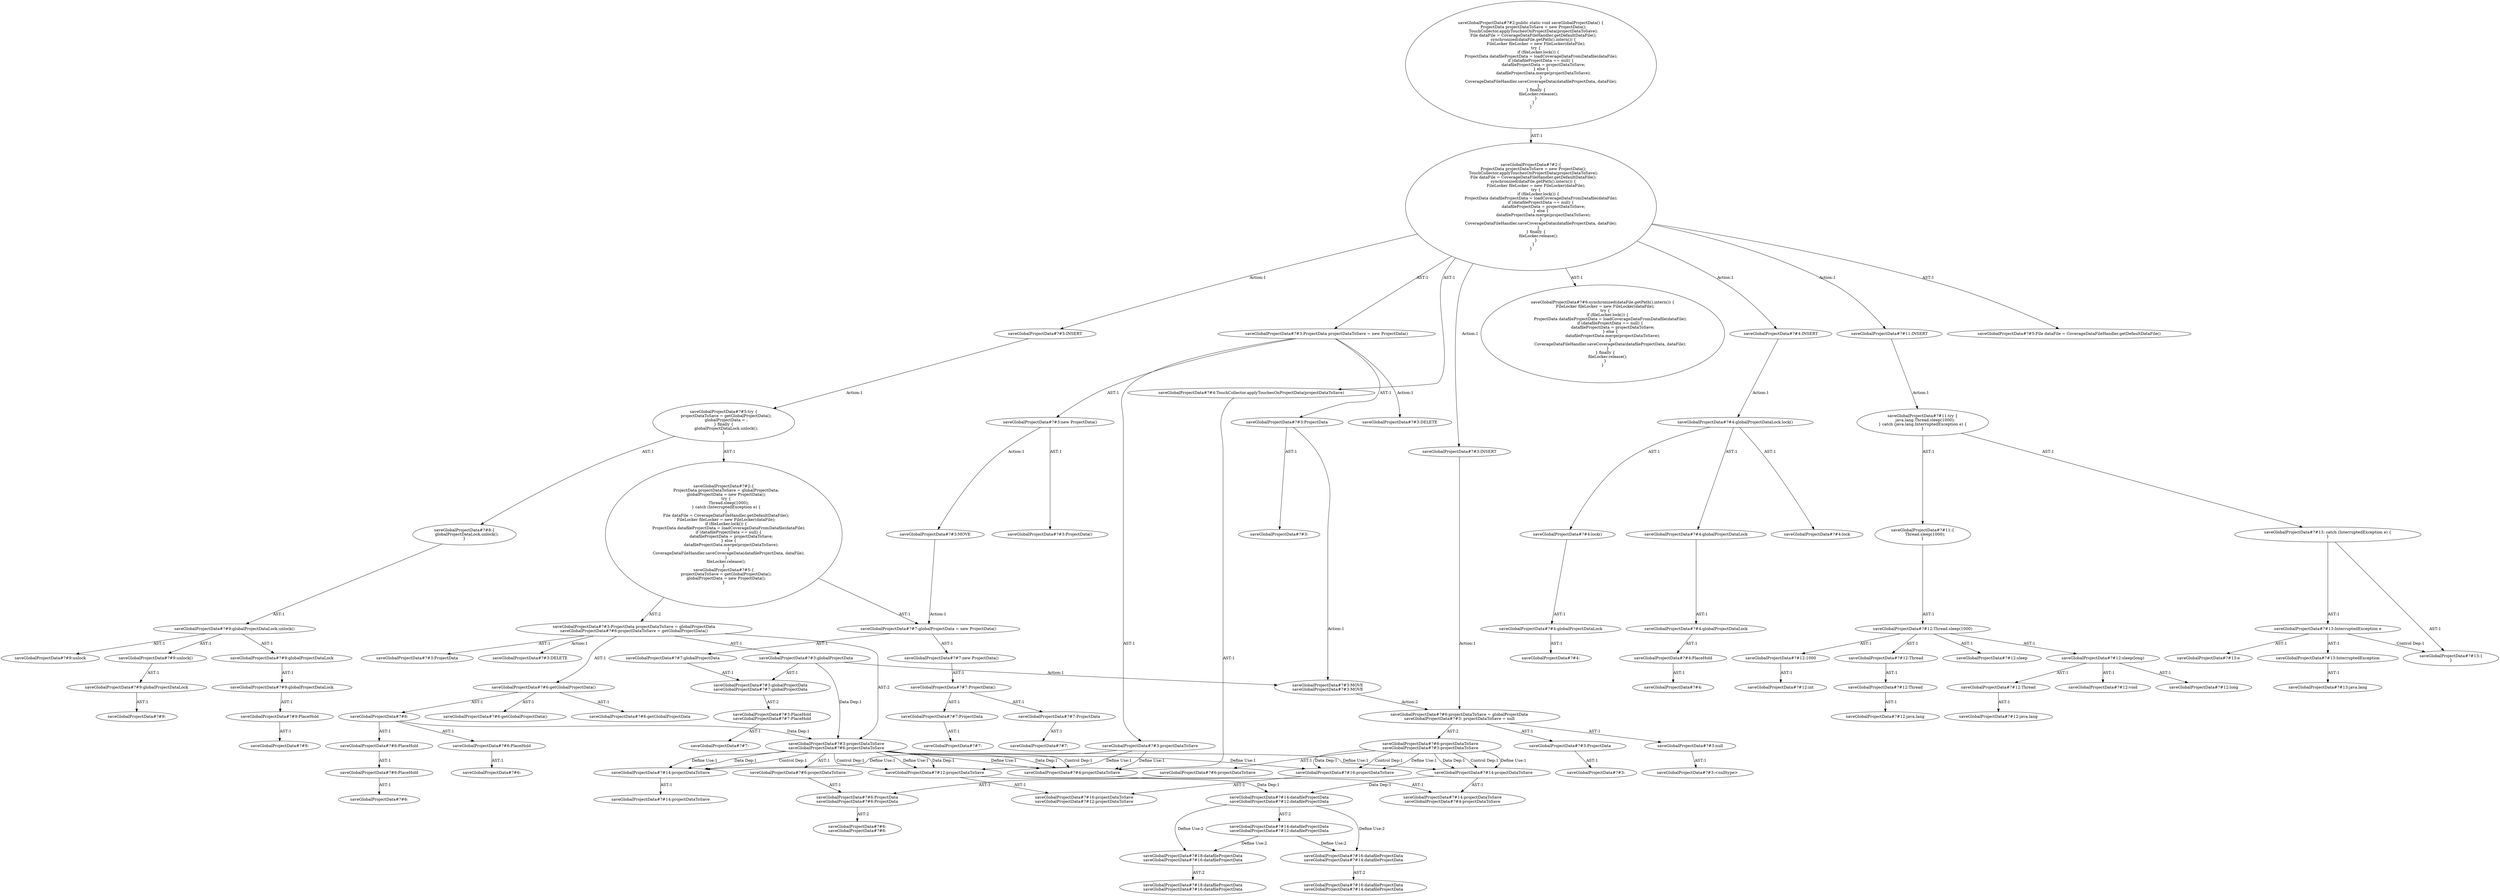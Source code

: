 digraph "Pattern" {
0 [label="saveGlobalProjectData#?#3:MOVE
saveGlobalProjectData#?#3:MOVE" shape=ellipse]
1 [label="saveGlobalProjectData#?#3:globalProjectData" shape=ellipse]
2 [label="saveGlobalProjectData#?#3:ProjectData projectDataToSave = globalProjectData
saveGlobalProjectData#?#6:projectDataToSave = getGlobalProjectData()" shape=ellipse]
3 [label="saveGlobalProjectData#?#2:\{
    ProjectData projectDataToSave = globalProjectData;
    globalProjectData = new ProjectData();
    try \{
        Thread.sleep(1000);
    \} catch (InterruptedException e) \{
    \}
    File dataFile = CoverageDataFileHandler.getDefaultDataFile();
    FileLocker fileLocker = new FileLocker(dataFile);
    if (fileLocker.lock()) \{
        ProjectData datafileProjectData = loadCoverageDataFromDatafile(dataFile);
        if (datafileProjectData == null) \{
            datafileProjectData = projectDataToSave;
        \} else \{
            datafileProjectData.merge(projectDataToSave);
        \}
        CoverageDataFileHandler.saveCoverageData(datafileProjectData, dataFile);
    \}
    fileLocker.release();
\}
saveGlobalProjectData#?#5:\{
    projectDataToSave = getGlobalProjectData();
    globalProjectData = new ProjectData();
\}" shape=ellipse]
4 [label="saveGlobalProjectData#?#3:projectDataToSave
saveGlobalProjectData#?#6:projectDataToSave" shape=ellipse]
5 [label="saveGlobalProjectData#?#3:ProjectData" shape=ellipse]
6 [label="saveGlobalProjectData#?#3:DELETE" shape=ellipse]
7 [label="saveGlobalProjectData#?#3:globalProjectData
saveGlobalProjectData#?#7:globalProjectData" shape=ellipse]
8 [label="saveGlobalProjectData#?#3:PlaceHold
saveGlobalProjectData#?#7:PlaceHold" shape=ellipse]
9 [label="saveGlobalProjectData#?#6:projectDataToSave = globalProjectData
saveGlobalProjectData#?#3: projectDataToSave = null" shape=ellipse]
10 [label="saveGlobalProjectData#?#6:projectDataToSave
saveGlobalProjectData#?#3:projectDataToSave" shape=ellipse]
11 [label="saveGlobalProjectData#?#6:projectDataToSave" shape=ellipse]
12 [label="saveGlobalProjectData#?#6:ProjectData
saveGlobalProjectData#?#6:ProjectData" shape=ellipse]
13 [label="saveGlobalProjectData#?#6:
saveGlobalProjectData#?#6:" shape=ellipse]
14 [label="saveGlobalProjectData#?#14:projectDataToSave" shape=ellipse]
15 [label="saveGlobalProjectData#?#14:projectDataToSave
saveGlobalProjectData#?#4:projectDataToSave" shape=ellipse]
16 [label="saveGlobalProjectData#?#14:datafileProjectData
saveGlobalProjectData#?#12:datafileProjectData" shape=ellipse]
17 [label="saveGlobalProjectData#?#14:datafileProjectData
saveGlobalProjectData#?#12:datafileProjectData" shape=ellipse]
18 [label="saveGlobalProjectData#?#16:datafileProjectData
saveGlobalProjectData#?#14:datafileProjectData" shape=ellipse]
19 [label="saveGlobalProjectData#?#16:datafileProjectData
saveGlobalProjectData#?#14:datafileProjectData" shape=ellipse]
20 [label="saveGlobalProjectData#?#18:datafileProjectData
saveGlobalProjectData#?#16:datafileProjectData" shape=ellipse]
21 [label="saveGlobalProjectData#?#18:datafileProjectData
saveGlobalProjectData#?#16:datafileProjectData" shape=ellipse]
22 [label="saveGlobalProjectData#?#16:projectDataToSave" shape=ellipse]
23 [label="saveGlobalProjectData#?#16:projectDataToSave
saveGlobalProjectData#?#12:projectDataToSave" shape=ellipse]
24 [label="saveGlobalProjectData#?#2:public static void saveGlobalProjectData() \{
    ProjectData projectDataToSave = new ProjectData();
    TouchCollector.applyTouchesOnProjectData(projectDataToSave);
    File dataFile = CoverageDataFileHandler.getDefaultDataFile();
    synchronized(dataFile.getPath().intern()) \{
        FileLocker fileLocker = new FileLocker(dataFile);
        try \{
            if (fileLocker.lock()) \{
                ProjectData datafileProjectData = loadCoverageDataFromDatafile(dataFile);
                if (datafileProjectData == null) \{
                    datafileProjectData = projectDataToSave;
                \} else \{
                    datafileProjectData.merge(projectDataToSave);
                \}
                CoverageDataFileHandler.saveCoverageData(datafileProjectData, dataFile);
            \}
        \} finally \{
            fileLocker.release();
        \}
    \}
\}" shape=ellipse]
25 [label="saveGlobalProjectData#?#3:null" shape=ellipse]
26 [label="saveGlobalProjectData#?#3:DELETE" shape=ellipse]
27 [label="saveGlobalProjectData#?#4:" shape=ellipse]
28 [label="saveGlobalProjectData#?#9:" shape=ellipse]
29 [label="saveGlobalProjectData#?#11:\{
    Thread.sleep(1000);
\}" shape=ellipse]
30 [label="saveGlobalProjectData#?#9:" shape=ellipse]
31 [label="saveGlobalProjectData#?#12:1000" shape=ellipse]
32 [label="saveGlobalProjectData#?#3:" shape=ellipse]
33 [label="saveGlobalProjectData#?#2:\{
    ProjectData projectDataToSave = new ProjectData();
    TouchCollector.applyTouchesOnProjectData(projectDataToSave);
    File dataFile = CoverageDataFileHandler.getDefaultDataFile();
    synchronized(dataFile.getPath().intern()) \{
        FileLocker fileLocker = new FileLocker(dataFile);
        try \{
            if (fileLocker.lock()) \{
                ProjectData datafileProjectData = loadCoverageDataFromDatafile(dataFile);
                if (datafileProjectData == null) \{
                    datafileProjectData = projectDataToSave;
                \} else \{
                    datafileProjectData.merge(projectDataToSave);
                \}
                CoverageDataFileHandler.saveCoverageData(datafileProjectData, dataFile);
            \}
        \} finally \{
            fileLocker.release();
        \}
    \}
\}" shape=ellipse]
34 [label="saveGlobalProjectData#?#6:" shape=ellipse]
35 [label="saveGlobalProjectData#?#6:PlaceHold" shape=ellipse]
36 [label="saveGlobalProjectData#?#7:globalProjectData = new ProjectData()" shape=ellipse]
37 [label="saveGlobalProjectData#?#6:" shape=ellipse]
38 [label="saveGlobalProjectData#?#13: catch (InterruptedException e) \{
\}" shape=ellipse]
39 [label="saveGlobalProjectData#?#4:TouchCollector.applyTouchesOnProjectData(projectDataToSave)" shape=ellipse]
40 [label="saveGlobalProjectData#?#6:synchronized(dataFile.getPath().intern()) \{
    FileLocker fileLocker = new FileLocker(dataFile);
    try \{
        if (fileLocker.lock()) \{
            ProjectData datafileProjectData = loadCoverageDataFromDatafile(dataFile);
            if (datafileProjectData == null) \{
                datafileProjectData = projectDataToSave;
            \} else \{
                datafileProjectData.merge(projectDataToSave);
            \}
            CoverageDataFileHandler.saveCoverageData(datafileProjectData, dataFile);
        \}
    \} finally \{
        fileLocker.release();
    \}
\}" shape=ellipse]
41 [label="saveGlobalProjectData#?#3:INSERT" shape=ellipse]
42 [label="saveGlobalProjectData#?#5:INSERT" shape=ellipse]
43 [label="saveGlobalProjectData#?#6:" shape=ellipse]
44 [label="saveGlobalProjectData#?#7:globalProjectData" shape=ellipse]
45 [label="saveGlobalProjectData#?#13:\{
\}" shape=ellipse]
46 [label="saveGlobalProjectData#?#3:" shape=ellipse]
47 [label="saveGlobalProjectData#?#12:Thread.sleep(1000)" shape=ellipse]
48 [label="saveGlobalProjectData#?#5:try \{
    projectDataToSave = getGlobalProjectData();
    globalProjectData = ;
\} finally \{
    globalProjectDataLock.unlock();
\}" shape=ellipse]
49 [label="saveGlobalProjectData#?#7:" shape=ellipse]
50 [label="saveGlobalProjectData#?#4:INSERT" shape=ellipse]
51 [label="saveGlobalProjectData#?#4:" shape=ellipse]
52 [label="saveGlobalProjectData#?#8:\{
    globalProjectDataLock.unlock();
\}" shape=ellipse]
53 [label="saveGlobalProjectData#?#6:getGlobalProjectData()" shape=ellipse]
54 [label="saveGlobalProjectData#?#9:globalProjectDataLock.unlock()" shape=ellipse]
55 [label="saveGlobalProjectData#?#3:MOVE" shape=ellipse]
56 [label="saveGlobalProjectData#?#11:INSERT" shape=ellipse]
57 [label="saveGlobalProjectData#?#7:" shape=ellipse]
58 [label="saveGlobalProjectData#?#7:" shape=ellipse]
59 [label="saveGlobalProjectData#?#4:globalProjectDataLock.lock()" shape=ellipse]
60 [label="saveGlobalProjectData#?#3:new ProjectData()" shape=ellipse]
61 [label="saveGlobalProjectData#?#11:try \{
    java.lang.Thread.sleep(1000);
\} catch (java.lang.InterruptedException e) \{
\}" shape=ellipse]
62 [label="saveGlobalProjectData#?#12:Thread" shape=ellipse]
63 [label="saveGlobalProjectData#?#4:globalProjectDataLock" shape=ellipse]
64 [label="saveGlobalProjectData#?#12:projectDataToSave" shape=ellipse]
65 [label="saveGlobalProjectData#?#7:new ProjectData()" shape=ellipse]
66 [label="saveGlobalProjectData#?#9:globalProjectDataLock" shape=ellipse]
67 [label="saveGlobalProjectData#?#14:projectDataToSave" shape=ellipse]
68 [label="saveGlobalProjectData#?#4:projectDataToSave" shape=ellipse]
69 [label="saveGlobalProjectData#?#4:lock" shape=ellipse]
70 [label="saveGlobalProjectData#?#6:getGlobalProjectData" shape=ellipse]
71 [label="saveGlobalProjectData#?#9:unlock" shape=ellipse]
72 [label="saveGlobalProjectData#?#12:sleep" shape=ellipse]
73 [label="saveGlobalProjectData#?#3:ProjectData" shape=ellipse]
74 [label="saveGlobalProjectData#?#7:ProjectData" shape=ellipse]
75 [label="saveGlobalProjectData#?#7:ProjectData" shape=ellipse]
76 [label="saveGlobalProjectData#?#3:ProjectData" shape=ellipse]
77 [label="saveGlobalProjectData#?#4:lock()" shape=ellipse]
78 [label="saveGlobalProjectData#?#6:getGlobalProjectData()" shape=ellipse]
79 [label="saveGlobalProjectData#?#9:unlock()" shape=ellipse]
80 [label="saveGlobalProjectData#?#12:void" shape=ellipse]
81 [label="saveGlobalProjectData#?#7:ProjectData()" shape=ellipse]
82 [label="saveGlobalProjectData#?#3:ProjectData()" shape=ellipse]
83 [label="saveGlobalProjectData#?#12:java.lang" shape=ellipse]
84 [label="saveGlobalProjectData#?#12:java.lang" shape=ellipse]
85 [label="saveGlobalProjectData#?#13:java.lang" shape=ellipse]
86 [label="saveGlobalProjectData#?#4:globalProjectDataLock" shape=ellipse]
87 [label="saveGlobalProjectData#?#4:globalProjectDataLock" shape=ellipse]
88 [label="saveGlobalProjectData#?#9:globalProjectDataLock" shape=ellipse]
89 [label="saveGlobalProjectData#?#9:globalProjectDataLock" shape=ellipse]
90 [label="saveGlobalProjectData#?#13:InterruptedException" shape=ellipse]
91 [label="saveGlobalProjectData#?#3:projectDataToSave" shape=ellipse]
92 [label="saveGlobalProjectData#?#3:ProjectData projectDataToSave = new ProjectData()" shape=ellipse]
93 [label="saveGlobalProjectData#?#6:projectDataToSave" shape=ellipse]
94 [label="saveGlobalProjectData#?#14:projectDataToSave" shape=ellipse]
95 [label="saveGlobalProjectData#?#12:long" shape=ellipse]
96 [label="saveGlobalProjectData#?#5:File dataFile = CoverageDataFileHandler.getDefaultDataFile()" shape=ellipse]
97 [label="saveGlobalProjectData#?#12:sleep(long)" shape=ellipse]
98 [label="saveGlobalProjectData#?#13:InterruptedException e" shape=ellipse]
99 [label="saveGlobalProjectData#?#13:e" shape=ellipse]
100 [label="saveGlobalProjectData#?#3:<nulltype>" shape=ellipse]
101 [label="saveGlobalProjectData#?#12:Thread" shape=ellipse]
102 [label="saveGlobalProjectData#?#12:Thread" shape=ellipse]
103 [label="saveGlobalProjectData#?#12:int" shape=ellipse]
104 [label="saveGlobalProjectData#?#4:PlaceHold" shape=ellipse]
105 [label="saveGlobalProjectData#?#6:PlaceHold" shape=ellipse]
106 [label="saveGlobalProjectData#?#6:PlaceHold" shape=ellipse]
107 [label="saveGlobalProjectData#?#9:PlaceHold" shape=ellipse]
0 -> 9 [label="Action:2"];
1 -> 0 [label="Action:1"];
1 -> 7 [label="AST:1"];
1 -> 4 [label="Data Dep:1"];
2 -> 1 [label="AST:1"];
2 -> 4 [label="AST:2"];
2 -> 5 [label="AST:1"];
2 -> 6 [label="Action:1"];
2 -> 53 [label="AST:1"];
3 -> 2 [label="AST:2"];
3 -> 36 [label="AST:1"];
4 -> 14 [label="Define Use:1"];
4 -> 22 [label="Define Use:1"];
4 -> 64 [label="Define Use:1"];
4 -> 64 [label="Data Dep:1"];
4 -> 64 [label="Control Dep:1"];
4 -> 67 [label="Define Use:1"];
4 -> 67 [label="Data Dep:1"];
4 -> 67 [label="Control Dep:1"];
4 -> 68 [label="Define Use:1"];
4 -> 68 [label="Data Dep:1"];
4 -> 68 [label="Control Dep:1"];
4 -> 93 [label="AST:1"];
7 -> 8 [label="AST:2"];
8 -> 49 [label="AST:1"];
9 -> 10 [label="AST:2"];
9 -> 25 [label="AST:1"];
9 -> 73 [label="AST:1"];
10 -> 11 [label="AST:1"];
10 -> 14 [label="Define Use:1"];
10 -> 14 [label="Data Dep:1"];
10 -> 14 [label="Control Dep:1"];
10 -> 22 [label="Define Use:1"];
10 -> 22 [label="Data Dep:1"];
10 -> 22 [label="Control Dep:1"];
11 -> 12 [label="AST:1"];
12 -> 13 [label="AST:2"];
14 -> 15 [label="AST:1"];
14 -> 16 [label="Data Dep:1"];
16 -> 17 [label="AST:2"];
16 -> 18 [label="Define Use:2"];
16 -> 20 [label="Define Use:2"];
17 -> 18 [label="Define Use:2"];
17 -> 20 [label="Define Use:2"];
18 -> 19 [label="AST:2"];
20 -> 21 [label="AST:2"];
22 -> 23 [label="AST:1"];
24 -> 33 [label="AST:1"];
25 -> 100 [label="AST:1"];
29 -> 47 [label="AST:1"];
31 -> 103 [label="AST:1"];
33 -> 92 [label="AST:1"];
33 -> 39 [label="AST:1"];
33 -> 96 [label="AST:1"];
33 -> 40 [label="AST:1"];
33 -> 41 [label="Action:1"];
33 -> 50 [label="Action:1"];
33 -> 42 [label="Action:1"];
33 -> 56 [label="Action:1"];
35 -> 106 [label="AST:1"];
36 -> 44 [label="AST:1"];
36 -> 65 [label="AST:1"];
37 -> 35 [label="AST:1"];
37 -> 105 [label="AST:1"];
37 -> 4 [label="Data Dep:1"];
38 -> 98 [label="AST:1"];
38 -> 45 [label="AST:1"];
39 -> 68 [label="AST:1"];
41 -> 9 [label="Action:1"];
42 -> 48 [label="Action:1"];
44 -> 7 [label="AST:1"];
47 -> 31 [label="AST:1"];
47 -> 72 [label="AST:1"];
47 -> 62 [label="AST:1"];
47 -> 97 [label="AST:1"];
48 -> 3 [label="AST:1"];
48 -> 52 [label="AST:1"];
50 -> 59 [label="Action:1"];
52 -> 54 [label="AST:1"];
53 -> 37 [label="AST:1"];
53 -> 70 [label="AST:1"];
53 -> 78 [label="AST:1"];
54 -> 71 [label="AST:1"];
54 -> 66 [label="AST:1"];
54 -> 79 [label="AST:1"];
55 -> 36 [label="Action:1"];
56 -> 61 [label="Action:1"];
59 -> 69 [label="AST:1"];
59 -> 63 [label="AST:1"];
59 -> 77 [label="AST:1"];
60 -> 55 [label="Action:1"];
60 -> 82 [label="AST:1"];
61 -> 29 [label="AST:1"];
61 -> 38 [label="AST:1"];
62 -> 101 [label="AST:1"];
63 -> 86 [label="AST:1"];
64 -> 23 [label="AST:1"];
64 -> 16 [label="Data Dep:1"];
65 -> 81 [label="AST:1"];
66 -> 88 [label="AST:1"];
67 -> 94 [label="AST:1"];
68 -> 15 [label="AST:1"];
73 -> 46 [label="AST:1"];
74 -> 58 [label="AST:1"];
75 -> 57 [label="AST:1"];
76 -> 32 [label="AST:1"];
76 -> 0 [label="Action:1"];
77 -> 87 [label="AST:1"];
79 -> 89 [label="AST:1"];
81 -> 74 [label="AST:1"];
81 -> 75 [label="AST:1"];
86 -> 104 [label="AST:1"];
87 -> 51 [label="AST:1"];
88 -> 107 [label="AST:1"];
89 -> 28 [label="AST:1"];
90 -> 85 [label="AST:1"];
91 -> 64 [label="Define Use:1"];
91 -> 67 [label="Define Use:1"];
91 -> 68 [label="Define Use:1"];
92 -> 26 [label="Action:1"];
92 -> 60 [label="AST:1"];
92 -> 76 [label="AST:1"];
92 -> 91 [label="AST:1"];
93 -> 12 [label="AST:1"];
97 -> 80 [label="AST:1"];
97 -> 95 [label="AST:1"];
97 -> 102 [label="AST:1"];
98 -> 45 [label="Control Dep:1"];
98 -> 90 [label="AST:1"];
98 -> 99 [label="AST:1"];
101 -> 83 [label="AST:1"];
102 -> 84 [label="AST:1"];
104 -> 27 [label="AST:1"];
105 -> 34 [label="AST:1"];
106 -> 43 [label="AST:1"];
107 -> 30 [label="AST:1"];
}